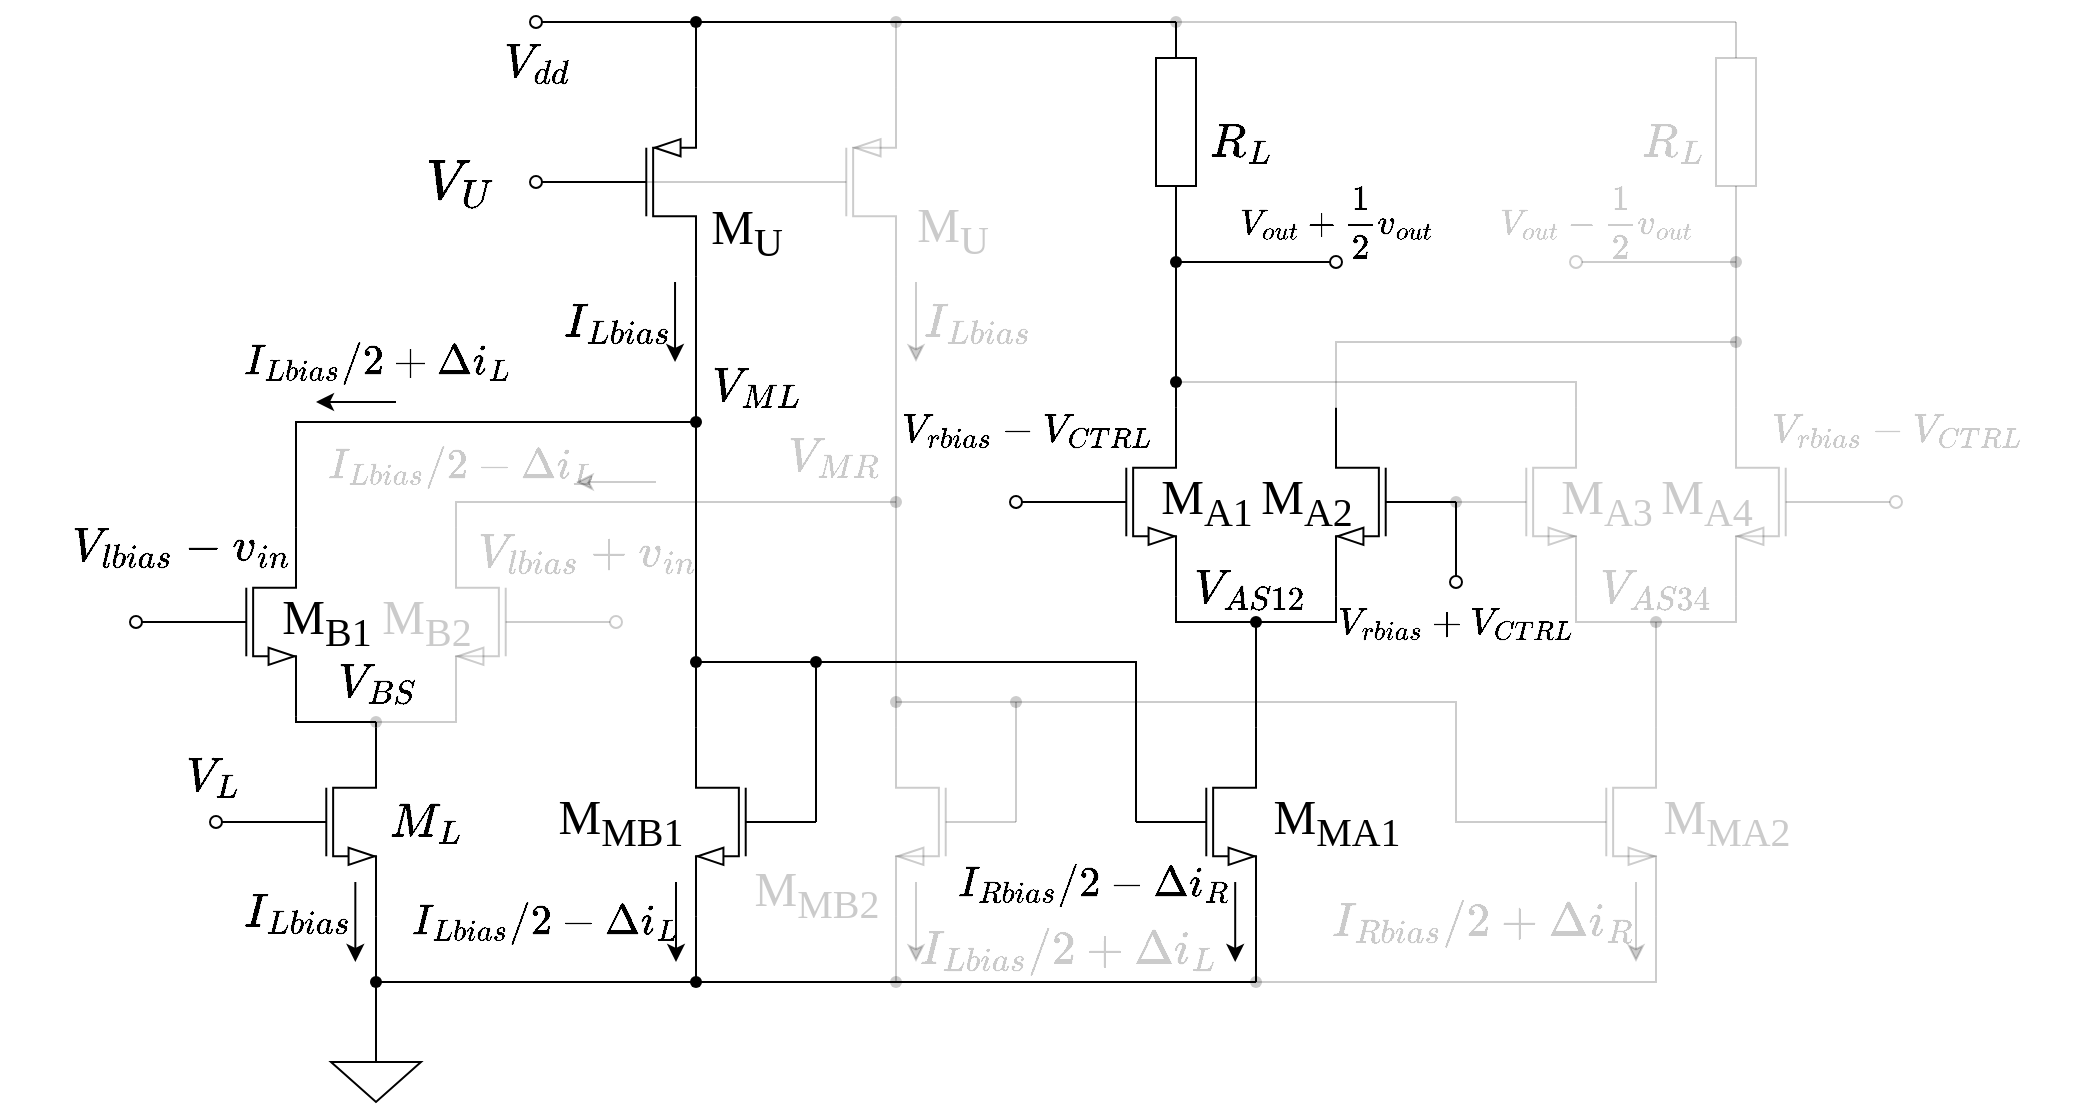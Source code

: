 <mxfile version="20.7.4" type="device"><diagram name="ページ1" id="mVm98HoABzWzxBuXfpn-"><mxGraphModel dx="1863" dy="606" grid="1" gridSize="10" guides="1" tooltips="1" connect="1" arrows="1" fold="1" page="1" pageScale="1" pageWidth="827" pageHeight="1169" math="1" shadow="0"><root><mxCell id="0"/><mxCell id="1" parent="0"/><mxCell id="CXuXiEM2NnwDOHn-P2QW-173" value="&lt;font style=&quot;font-size: 20px;&quot;&gt;`V_{BS}`&lt;/font&gt;" style="text;html=1;align=center;verticalAlign=middle;resizable=0;points=[];autosize=1;strokeColor=none;fillColor=none;fontSize=11;fontFamily=Helvetica;fontColor=default;" parent="1" vertex="1"><mxGeometry x="110" y="470" width="100" height="40" as="geometry"/></mxCell><mxCell id="CXuXiEM2NnwDOHn-P2QW-12" style="edgeStyle=orthogonalEdgeStyle;shape=connector;rounded=0;orthogonalLoop=1;jettySize=auto;html=1;exitX=1;exitY=1;exitDx=0;exitDy=0;exitPerimeter=0;entryX=0.5;entryY=0.357;entryDx=0;entryDy=0;entryPerimeter=0;labelBackgroundColor=default;strokeColor=default;fontFamily=Helvetica;fontSize=11;fontColor=default;endArrow=none;endFill=0;" parent="1" source="CXuXiEM2NnwDOHn-P2QW-2" target="CXuXiEM2NnwDOHn-P2QW-7" edge="1"><mxGeometry relative="1" as="geometry"><Array as="points"><mxPoint x="120" y="510"/></Array></mxGeometry></mxCell><mxCell id="CXuXiEM2NnwDOHn-P2QW-36" style="edgeStyle=orthogonalEdgeStyle;shape=connector;rounded=0;orthogonalLoop=1;jettySize=auto;html=1;exitX=1;exitY=0;exitDx=0;exitDy=0;exitPerimeter=0;entryX=0.367;entryY=0.483;entryDx=0;entryDy=0;entryPerimeter=0;labelBackgroundColor=default;strokeColor=default;fontFamily=Helvetica;fontSize=11;fontColor=default;endArrow=none;endFill=0;" parent="1" source="CXuXiEM2NnwDOHn-P2QW-2" target="CXuXiEM2NnwDOHn-P2QW-30" edge="1"><mxGeometry relative="1" as="geometry"><Array as="points"><mxPoint x="120" y="360"/></Array></mxGeometry></mxCell><mxCell id="CXuXiEM2NnwDOHn-P2QW-96" style="edgeStyle=orthogonalEdgeStyle;shape=connector;rounded=0;orthogonalLoop=1;jettySize=auto;html=1;exitX=0;exitY=0.5;exitDx=0;exitDy=0;exitPerimeter=0;entryX=1;entryY=0.5;entryDx=0;entryDy=0;labelBackgroundColor=default;strokeColor=default;fontFamily=Helvetica;fontSize=11;fontColor=default;endArrow=none;endFill=0;" parent="1" source="CXuXiEM2NnwDOHn-P2QW-2" target="CXuXiEM2NnwDOHn-P2QW-95" edge="1"><mxGeometry relative="1" as="geometry"/></mxCell><mxCell id="CXuXiEM2NnwDOHn-P2QW-2" value="" style="verticalLabelPosition=bottom;shadow=0;dashed=0;align=center;html=1;verticalAlign=top;shape=mxgraph.electrical.transistors.nmos;pointerEvents=1;" parent="1" vertex="1"><mxGeometry x="60" y="410" width="60" height="100" as="geometry"/></mxCell><mxCell id="CXuXiEM2NnwDOHn-P2QW-67" style="edgeStyle=orthogonalEdgeStyle;shape=connector;rounded=0;orthogonalLoop=1;jettySize=auto;html=1;exitX=0;exitY=0.5;exitDx=0;exitDy=0;exitPerimeter=0;labelBackgroundColor=default;strokeColor=default;fontFamily=Helvetica;fontSize=11;fontColor=default;endArrow=none;endFill=0;" parent="1" source="CXuXiEM2NnwDOHn-P2QW-3" target="CXuXiEM2NnwDOHn-P2QW-65" edge="1"><mxGeometry relative="1" as="geometry"/></mxCell><mxCell id="CXuXiEM2NnwDOHn-P2QW-3" value="" style="pointerEvents=1;verticalLabelPosition=bottom;shadow=0;dashed=0;align=center;html=1;verticalAlign=top;shape=mxgraph.electrical.resistors.resistor_1;direction=south;" parent="1" vertex="1"><mxGeometry x="550" y="160" width="20" height="100" as="geometry"/></mxCell><mxCell id="CXuXiEM2NnwDOHn-P2QW-10" style="edgeStyle=orthogonalEdgeStyle;shape=connector;rounded=0;orthogonalLoop=1;jettySize=auto;html=1;exitX=1;exitY=1;exitDx=0;exitDy=0;exitPerimeter=0;entryX=0.617;entryY=0.583;entryDx=0;entryDy=0;entryPerimeter=0;labelBackgroundColor=default;strokeColor=default;fontFamily=Helvetica;fontSize=11;fontColor=default;endArrow=none;endFill=0;opacity=20;" parent="1" source="CXuXiEM2NnwDOHn-P2QW-4" target="CXuXiEM2NnwDOHn-P2QW-7" edge="1"><mxGeometry relative="1" as="geometry"><Array as="points"><mxPoint x="200" y="510"/></Array></mxGeometry></mxCell><mxCell id="CXuXiEM2NnwDOHn-P2QW-35" style="edgeStyle=orthogonalEdgeStyle;shape=connector;rounded=0;orthogonalLoop=1;jettySize=auto;html=1;exitX=1;exitY=0;exitDx=0;exitDy=0;exitPerimeter=0;labelBackgroundColor=default;strokeColor=default;fontFamily=Helvetica;fontSize=11;fontColor=default;endArrow=none;endFill=0;opacity=20;" parent="1" source="CXuXiEM2NnwDOHn-P2QW-4" target="CXuXiEM2NnwDOHn-P2QW-29" edge="1"><mxGeometry relative="1" as="geometry"><Array as="points"><mxPoint x="200" y="400"/></Array></mxGeometry></mxCell><mxCell id="CXuXiEM2NnwDOHn-P2QW-98" style="edgeStyle=orthogonalEdgeStyle;shape=connector;rounded=0;orthogonalLoop=1;jettySize=auto;html=1;exitX=0;exitY=0.5;exitDx=0;exitDy=0;exitPerimeter=0;entryX=0;entryY=0.5;entryDx=0;entryDy=0;labelBackgroundColor=default;strokeColor=default;fontFamily=Helvetica;fontSize=11;fontColor=default;endArrow=none;endFill=0;opacity=20;" parent="1" source="CXuXiEM2NnwDOHn-P2QW-4" target="CXuXiEM2NnwDOHn-P2QW-97" edge="1"><mxGeometry relative="1" as="geometry"/></mxCell><mxCell id="CXuXiEM2NnwDOHn-P2QW-4" value="" style="verticalLabelPosition=bottom;shadow=0;dashed=0;align=center;html=1;verticalAlign=top;shape=mxgraph.electrical.transistors.nmos;pointerEvents=1;flipH=1;opacity=20;" parent="1" vertex="1"><mxGeometry x="200" y="410" width="60" height="100" as="geometry"/></mxCell><mxCell id="CXuXiEM2NnwDOHn-P2QW-9" style="edgeStyle=orthogonalEdgeStyle;shape=connector;rounded=0;orthogonalLoop=1;jettySize=auto;html=1;exitX=1;exitY=0;exitDx=0;exitDy=0;exitPerimeter=0;labelBackgroundColor=default;strokeColor=default;fontFamily=Helvetica;fontSize=11;fontColor=default;endArrow=none;endFill=0;" parent="1" source="CXuXiEM2NnwDOHn-P2QW-5" target="CXuXiEM2NnwDOHn-P2QW-7" edge="1"><mxGeometry relative="1" as="geometry"/></mxCell><mxCell id="CXuXiEM2NnwDOHn-P2QW-93" style="edgeStyle=orthogonalEdgeStyle;shape=connector;rounded=0;orthogonalLoop=1;jettySize=auto;html=1;exitX=1;exitY=1;exitDx=0;exitDy=0;exitPerimeter=0;entryX=0.517;entryY=0.398;entryDx=0;entryDy=0;entryPerimeter=0;labelBackgroundColor=default;strokeColor=default;fontFamily=Helvetica;fontSize=11;fontColor=default;endArrow=none;endFill=0;" parent="1" source="CXuXiEM2NnwDOHn-P2QW-5" target="CXuXiEM2NnwDOHn-P2QW-81" edge="1"><mxGeometry relative="1" as="geometry"/></mxCell><mxCell id="CXuXiEM2NnwDOHn-P2QW-100" style="edgeStyle=orthogonalEdgeStyle;shape=connector;rounded=0;orthogonalLoop=1;jettySize=auto;html=1;exitX=0;exitY=0.5;exitDx=0;exitDy=0;exitPerimeter=0;entryX=1;entryY=0.5;entryDx=0;entryDy=0;labelBackgroundColor=default;strokeColor=default;fontFamily=Helvetica;fontSize=11;fontColor=default;endArrow=none;endFill=0;" parent="1" source="CXuXiEM2NnwDOHn-P2QW-5" target="CXuXiEM2NnwDOHn-P2QW-99" edge="1"><mxGeometry relative="1" as="geometry"/></mxCell><mxCell id="CXuXiEM2NnwDOHn-P2QW-5" value="" style="verticalLabelPosition=bottom;shadow=0;dashed=0;align=center;html=1;verticalAlign=top;shape=mxgraph.electrical.transistors.nmos;pointerEvents=1;" parent="1" vertex="1"><mxGeometry x="100" y="510" width="60" height="100" as="geometry"/></mxCell><mxCell id="CXuXiEM2NnwDOHn-P2QW-7" value="" style="shape=waypoint;sketch=0;fillStyle=solid;size=6;pointerEvents=1;points=[];fillColor=none;resizable=0;rotatable=0;perimeter=centerPerimeter;snapToPoint=1;fontFamily=Helvetica;fontSize=11;fontColor=default;opacity=20;" parent="1" vertex="1"><mxGeometry x="150" y="500" width="20" height="20" as="geometry"/></mxCell><mxCell id="CXuXiEM2NnwDOHn-P2QW-25" style="edgeStyle=orthogonalEdgeStyle;shape=connector;rounded=0;orthogonalLoop=1;jettySize=auto;html=1;exitX=1;exitY=0;exitDx=0;exitDy=0;exitPerimeter=0;entryX=0.572;entryY=0.633;entryDx=0;entryDy=0;entryPerimeter=0;labelBackgroundColor=default;strokeColor=default;fontFamily=Helvetica;fontSize=11;fontColor=default;endArrow=none;endFill=0;" parent="1" source="CXuXiEM2NnwDOHn-P2QW-13" target="CXuXiEM2NnwDOHn-P2QW-22" edge="1"><mxGeometry relative="1" as="geometry"/></mxCell><mxCell id="CXuXiEM2NnwDOHn-P2QW-48" style="edgeStyle=orthogonalEdgeStyle;shape=connector;rounded=0;orthogonalLoop=1;jettySize=auto;html=1;exitX=0;exitY=0.5;exitDx=0;exitDy=0;exitPerimeter=0;entryX=0.517;entryY=0.638;entryDx=0;entryDy=0;entryPerimeter=0;labelBackgroundColor=default;strokeColor=default;fontFamily=Helvetica;fontSize=11;fontColor=default;endArrow=none;endFill=0;" parent="1" source="CXuXiEM2NnwDOHn-P2QW-13" target="CXuXiEM2NnwDOHn-P2QW-47" edge="1"><mxGeometry relative="1" as="geometry"><Array as="points"><mxPoint x="380" y="530"/><mxPoint x="380" y="530"/></Array></mxGeometry></mxCell><mxCell id="CXuXiEM2NnwDOHn-P2QW-91" style="edgeStyle=orthogonalEdgeStyle;shape=connector;rounded=0;orthogonalLoop=1;jettySize=auto;html=1;exitX=1;exitY=1;exitDx=0;exitDy=0;exitPerimeter=0;labelBackgroundColor=default;strokeColor=default;fontFamily=Helvetica;fontSize=11;fontColor=default;endArrow=none;endFill=0;" parent="1" source="CXuXiEM2NnwDOHn-P2QW-13" target="CXuXiEM2NnwDOHn-P2QW-82" edge="1"><mxGeometry relative="1" as="geometry"/></mxCell><mxCell id="CXuXiEM2NnwDOHn-P2QW-13" value="" style="verticalLabelPosition=bottom;shadow=0;dashed=0;align=center;html=1;verticalAlign=top;shape=mxgraph.electrical.transistors.nmos;pointerEvents=1;flipH=1;" parent="1" vertex="1"><mxGeometry x="320" y="510" width="60" height="100" as="geometry"/></mxCell><mxCell id="CXuXiEM2NnwDOHn-P2QW-28" style="edgeStyle=orthogonalEdgeStyle;shape=connector;rounded=0;orthogonalLoop=1;jettySize=auto;html=1;exitX=1;exitY=0;exitDx=0;exitDy=0;exitPerimeter=0;labelBackgroundColor=default;strokeColor=default;fontFamily=Helvetica;fontSize=11;fontColor=default;endArrow=none;endFill=0;textOpacity=20;opacity=20;" parent="1" source="CXuXiEM2NnwDOHn-P2QW-14" target="CXuXiEM2NnwDOHn-P2QW-23" edge="1"><mxGeometry relative="1" as="geometry"/></mxCell><mxCell id="CXuXiEM2NnwDOHn-P2QW-89" style="edgeStyle=orthogonalEdgeStyle;shape=connector;rounded=0;orthogonalLoop=1;jettySize=auto;html=1;exitX=1;exitY=1;exitDx=0;exitDy=0;exitPerimeter=0;entryX=0.471;entryY=0.352;entryDx=0;entryDy=0;entryPerimeter=0;labelBackgroundColor=default;strokeColor=default;fontFamily=Helvetica;fontSize=11;fontColor=default;endArrow=none;endFill=0;textOpacity=20;opacity=20;" parent="1" source="CXuXiEM2NnwDOHn-P2QW-14" target="CXuXiEM2NnwDOHn-P2QW-83" edge="1"><mxGeometry relative="1" as="geometry"/></mxCell><mxCell id="CXuXiEM2NnwDOHn-P2QW-115" style="edgeStyle=orthogonalEdgeStyle;shape=connector;rounded=0;orthogonalLoop=1;jettySize=auto;html=1;exitX=0;exitY=0.5;exitDx=0;exitDy=0;exitPerimeter=0;entryX=0.59;entryY=0.98;entryDx=0;entryDy=0;entryPerimeter=0;labelBackgroundColor=default;strokeColor=default;fontFamily=Helvetica;fontSize=11;fontColor=default;endArrow=none;endFill=0;textOpacity=20;opacity=20;" parent="1" source="CXuXiEM2NnwDOHn-P2QW-14" target="CXuXiEM2NnwDOHn-P2QW-114" edge="1"><mxGeometry relative="1" as="geometry"><Array as="points"><mxPoint x="480" y="530"/><mxPoint x="480" y="530"/></Array></mxGeometry></mxCell><mxCell id="CXuXiEM2NnwDOHn-P2QW-14" value="" style="verticalLabelPosition=bottom;shadow=0;dashed=0;align=center;html=1;verticalAlign=top;shape=mxgraph.electrical.transistors.nmos;pointerEvents=1;flipH=1;textOpacity=20;opacity=20;" parent="1" vertex="1"><mxGeometry x="420" y="510" width="60" height="100" as="geometry"/></mxCell><mxCell id="CXuXiEM2NnwDOHn-P2QW-19" value="" style="group" parent="1" vertex="1" connectable="0"><mxGeometry x="240" y="150" width="280" height="20" as="geometry"/></mxCell><mxCell id="CXuXiEM2NnwDOHn-P2QW-17" value="" style="shape=waypoint;sketch=0;fillStyle=solid;size=6;pointerEvents=1;points=[];fillColor=none;resizable=0;rotatable=0;perimeter=centerPerimeter;snapToPoint=1;fontFamily=Helvetica;fontSize=11;fontColor=default;" parent="CXuXiEM2NnwDOHn-P2QW-19" vertex="1"><mxGeometry x="70" width="20" height="20" as="geometry"/></mxCell><mxCell id="CXuXiEM2NnwDOHn-P2QW-18" value="" style="shape=waypoint;sketch=0;fillStyle=solid;size=6;pointerEvents=1;points=[];fillColor=none;resizable=0;rotatable=0;perimeter=centerPerimeter;snapToPoint=1;fontFamily=Helvetica;fontSize=11;fontColor=default;opacity=20;textOpacity=20;" parent="CXuXiEM2NnwDOHn-P2QW-19" vertex="1"><mxGeometry x="170" width="20" height="20" as="geometry"/></mxCell><mxCell id="CXuXiEM2NnwDOHn-P2QW-171" value="" style="verticalLabelPosition=bottom;shadow=0;dashed=0;align=center;html=1;verticalAlign=top;strokeWidth=1;shape=ellipse;perimeter=ellipsePerimeter;fontFamily=Helvetica;fontSize=11;fontColor=default;aspect=fixed;" parent="CXuXiEM2NnwDOHn-P2QW-19" vertex="1"><mxGeometry x="-3" y="7" width="6" height="6" as="geometry"/></mxCell><mxCell id="CXuXiEM2NnwDOHn-P2QW-49" style="edgeStyle=orthogonalEdgeStyle;shape=connector;rounded=0;orthogonalLoop=1;jettySize=auto;html=1;entryX=0.345;entryY=0.501;entryDx=0;entryDy=0;entryPerimeter=0;labelBackgroundColor=default;strokeColor=default;fontFamily=Helvetica;fontSize=11;fontColor=default;endArrow=none;endFill=0;" parent="1" source="CXuXiEM2NnwDOHn-P2QW-22" target="CXuXiEM2NnwDOHn-P2QW-47" edge="1"><mxGeometry relative="1" as="geometry"/></mxCell><mxCell id="CXuXiEM2NnwDOHn-P2QW-22" value="" style="shape=waypoint;sketch=0;fillStyle=solid;size=6;pointerEvents=1;points=[];fillColor=none;resizable=0;rotatable=0;perimeter=centerPerimeter;snapToPoint=1;fontFamily=Helvetica;fontSize=11;fontColor=default;" parent="1" vertex="1"><mxGeometry x="310" y="470" width="20" height="20" as="geometry"/></mxCell><mxCell id="CXuXiEM2NnwDOHn-P2QW-116" style="edgeStyle=orthogonalEdgeStyle;shape=connector;rounded=0;orthogonalLoop=1;jettySize=auto;html=1;labelBackgroundColor=default;strokeColor=default;fontFamily=Helvetica;fontSize=11;fontColor=default;endArrow=none;endFill=0;textOpacity=20;opacity=20;" parent="1" source="CXuXiEM2NnwDOHn-P2QW-23" target="CXuXiEM2NnwDOHn-P2QW-114" edge="1"><mxGeometry relative="1" as="geometry"/></mxCell><mxCell id="CXuXiEM2NnwDOHn-P2QW-23" value="" style="shape=waypoint;sketch=0;fillStyle=solid;size=6;pointerEvents=1;points=[];fillColor=none;resizable=0;rotatable=0;perimeter=centerPerimeter;snapToPoint=1;fontFamily=Helvetica;fontSize=11;fontColor=default;textOpacity=20;opacity=20;" parent="1" vertex="1"><mxGeometry x="410" y="490" width="20" height="20" as="geometry"/></mxCell><mxCell id="CXuXiEM2NnwDOHn-P2QW-110" style="edgeStyle=orthogonalEdgeStyle;shape=connector;rounded=0;orthogonalLoop=1;jettySize=auto;html=1;entryX=0.5;entryY=0.5;entryDx=0;entryDy=0;entryPerimeter=0;labelBackgroundColor=default;strokeColor=default;fontFamily=Helvetica;fontSize=11;fontColor=default;endArrow=none;endFill=0;textOpacity=20;opacity=20;" parent="1" source="CXuXiEM2NnwDOHn-P2QW-29" target="CXuXiEM2NnwDOHn-P2QW-23" edge="1"><mxGeometry relative="1" as="geometry"/></mxCell><mxCell id="CXuXiEM2NnwDOHn-P2QW-29" value="" style="shape=waypoint;sketch=0;fillStyle=solid;size=6;pointerEvents=1;points=[];fillColor=none;resizable=0;rotatable=0;perimeter=centerPerimeter;snapToPoint=1;fontFamily=Helvetica;fontSize=11;fontColor=default;textOpacity=20;opacity=20;" parent="1" vertex="1"><mxGeometry x="410" y="390" width="20" height="20" as="geometry"/></mxCell><mxCell id="CXuXiEM2NnwDOHn-P2QW-109" style="edgeStyle=orthogonalEdgeStyle;shape=connector;rounded=0;orthogonalLoop=1;jettySize=auto;html=1;entryX=0.65;entryY=0.52;entryDx=0;entryDy=0;entryPerimeter=0;labelBackgroundColor=default;strokeColor=default;fontFamily=Helvetica;fontSize=11;fontColor=default;endArrow=none;endFill=0;" parent="1" source="CXuXiEM2NnwDOHn-P2QW-30" target="CXuXiEM2NnwDOHn-P2QW-22" edge="1"><mxGeometry relative="1" as="geometry"/></mxCell><mxCell id="CXuXiEM2NnwDOHn-P2QW-30" value="" style="shape=waypoint;sketch=0;fillStyle=solid;size=6;pointerEvents=1;points=[];fillColor=none;resizable=0;rotatable=0;perimeter=centerPerimeter;snapToPoint=1;fontFamily=Helvetica;fontSize=11;fontColor=default;" parent="1" vertex="1"><mxGeometry x="310" y="350" width="20" height="20" as="geometry"/></mxCell><mxCell id="CXuXiEM2NnwDOHn-P2QW-61" style="edgeStyle=orthogonalEdgeStyle;shape=connector;rounded=0;orthogonalLoop=1;jettySize=auto;html=1;exitX=1;exitY=0;exitDx=0;exitDy=0;exitPerimeter=0;labelBackgroundColor=default;strokeColor=default;fontFamily=Helvetica;fontSize=11;fontColor=default;endArrow=none;endFill=0;" parent="1" source="CXuXiEM2NnwDOHn-P2QW-38" target="CXuXiEM2NnwDOHn-P2QW-58" edge="1"><mxGeometry relative="1" as="geometry"/></mxCell><mxCell id="CXuXiEM2NnwDOHn-P2QW-87" style="edgeStyle=orthogonalEdgeStyle;shape=connector;rounded=0;orthogonalLoop=1;jettySize=auto;html=1;exitX=1;exitY=1;exitDx=0;exitDy=0;exitPerimeter=0;entryX=0.425;entryY=0.398;entryDx=0;entryDy=0;entryPerimeter=0;labelBackgroundColor=default;strokeColor=default;fontFamily=Helvetica;fontSize=11;fontColor=default;endArrow=none;endFill=0;" parent="1" source="CXuXiEM2NnwDOHn-P2QW-38" target="CXuXiEM2NnwDOHn-P2QW-84" edge="1"><mxGeometry relative="1" as="geometry"/></mxCell><mxCell id="CXuXiEM2NnwDOHn-P2QW-113" style="edgeStyle=orthogonalEdgeStyle;shape=connector;rounded=0;orthogonalLoop=1;jettySize=auto;html=1;exitX=0;exitY=0.5;exitDx=0;exitDy=0;exitPerimeter=0;entryX=1.01;entryY=0.42;entryDx=0;entryDy=0;entryPerimeter=0;labelBackgroundColor=default;strokeColor=default;fontFamily=Helvetica;fontSize=11;fontColor=default;endArrow=none;endFill=0;" parent="1" source="CXuXiEM2NnwDOHn-P2QW-38" target="CXuXiEM2NnwDOHn-P2QW-47" edge="1"><mxGeometry relative="1" as="geometry"><Array as="points"><mxPoint x="540" y="480"/></Array></mxGeometry></mxCell><mxCell id="CXuXiEM2NnwDOHn-P2QW-38" value="" style="verticalLabelPosition=bottom;shadow=0;dashed=0;align=center;html=1;verticalAlign=top;shape=mxgraph.electrical.transistors.nmos;pointerEvents=1;" parent="1" vertex="1"><mxGeometry x="540" y="510" width="60" height="100" as="geometry"/></mxCell><mxCell id="CXuXiEM2NnwDOHn-P2QW-62" style="edgeStyle=orthogonalEdgeStyle;shape=connector;rounded=0;orthogonalLoop=1;jettySize=auto;html=1;exitX=1;exitY=0;exitDx=0;exitDy=0;exitPerimeter=0;labelBackgroundColor=default;strokeColor=default;fontFamily=Helvetica;fontSize=11;fontColor=default;endArrow=none;endFill=0;opacity=20;textOpacity=20;" parent="1" source="CXuXiEM2NnwDOHn-P2QW-39" target="CXuXiEM2NnwDOHn-P2QW-57" edge="1"><mxGeometry relative="1" as="geometry"/></mxCell><mxCell id="CXuXiEM2NnwDOHn-P2QW-85" style="edgeStyle=orthogonalEdgeStyle;shape=connector;rounded=0;orthogonalLoop=1;jettySize=auto;html=1;exitX=1;exitY=1;exitDx=0;exitDy=0;exitPerimeter=0;entryX=0.66;entryY=0.59;entryDx=0;entryDy=0;entryPerimeter=0;labelBackgroundColor=default;strokeColor=default;fontFamily=Helvetica;fontSize=11;fontColor=default;endArrow=none;endFill=0;opacity=20;textOpacity=20;" parent="1" source="CXuXiEM2NnwDOHn-P2QW-39" target="CXuXiEM2NnwDOHn-P2QW-84" edge="1"><mxGeometry relative="1" as="geometry"><Array as="points"><mxPoint x="800" y="640"/></Array></mxGeometry></mxCell><mxCell id="CXuXiEM2NnwDOHn-P2QW-117" style="edgeStyle=orthogonalEdgeStyle;shape=connector;rounded=0;orthogonalLoop=1;jettySize=auto;html=1;exitX=0;exitY=0.5;exitDx=0;exitDy=0;exitPerimeter=0;labelBackgroundColor=default;strokeColor=default;fontFamily=Helvetica;fontSize=11;fontColor=default;endArrow=none;endFill=0;opacity=20;textOpacity=20;" parent="1" source="CXuXiEM2NnwDOHn-P2QW-39" target="CXuXiEM2NnwDOHn-P2QW-114" edge="1"><mxGeometry relative="1" as="geometry"><Array as="points"><mxPoint x="700" y="560"/><mxPoint x="700" y="500"/></Array></mxGeometry></mxCell><mxCell id="CXuXiEM2NnwDOHn-P2QW-39" value="" style="verticalLabelPosition=bottom;shadow=0;dashed=0;align=center;html=1;verticalAlign=top;shape=mxgraph.electrical.transistors.nmos;pointerEvents=1;opacity=20;textOpacity=20;" parent="1" vertex="1"><mxGeometry x="740" y="510" width="60" height="100" as="geometry"/></mxCell><mxCell id="CXuXiEM2NnwDOHn-P2QW-59" style="edgeStyle=orthogonalEdgeStyle;shape=connector;rounded=0;orthogonalLoop=1;jettySize=auto;html=1;exitX=1;exitY=1;exitDx=0;exitDy=0;exitPerimeter=0;labelBackgroundColor=default;strokeColor=default;fontFamily=Helvetica;fontSize=11;fontColor=default;endArrow=none;endFill=0;" parent="1" source="CXuXiEM2NnwDOHn-P2QW-40" target="CXuXiEM2NnwDOHn-P2QW-58" edge="1"><mxGeometry relative="1" as="geometry"><Array as="points"><mxPoint x="560" y="460"/></Array></mxGeometry></mxCell><mxCell id="CXuXiEM2NnwDOHn-P2QW-71" style="edgeStyle=orthogonalEdgeStyle;shape=connector;rounded=0;orthogonalLoop=1;jettySize=auto;html=1;exitX=1;exitY=0;exitDx=0;exitDy=0;exitPerimeter=0;entryX=0.575;entryY=0.616;entryDx=0;entryDy=0;entryPerimeter=0;labelBackgroundColor=default;strokeColor=default;fontFamily=Helvetica;fontSize=11;fontColor=default;endArrow=none;endFill=0;" parent="1" source="CXuXiEM2NnwDOHn-P2QW-40" target="CXuXiEM2NnwDOHn-P2QW-70" edge="1"><mxGeometry relative="1" as="geometry"/></mxCell><mxCell id="CXuXiEM2NnwDOHn-P2QW-107" style="edgeStyle=orthogonalEdgeStyle;shape=connector;rounded=0;orthogonalLoop=1;jettySize=auto;html=1;exitX=0;exitY=0.5;exitDx=0;exitDy=0;exitPerimeter=0;entryX=1;entryY=0.5;entryDx=0;entryDy=0;labelBackgroundColor=default;strokeColor=default;fontFamily=Helvetica;fontSize=11;fontColor=default;endArrow=none;endFill=0;" parent="1" source="CXuXiEM2NnwDOHn-P2QW-40" target="CXuXiEM2NnwDOHn-P2QW-101" edge="1"><mxGeometry relative="1" as="geometry"/></mxCell><mxCell id="CXuXiEM2NnwDOHn-P2QW-40" value="" style="verticalLabelPosition=bottom;shadow=0;dashed=0;align=center;html=1;verticalAlign=top;shape=mxgraph.electrical.transistors.nmos;pointerEvents=1;" parent="1" vertex="1"><mxGeometry x="500" y="350" width="60" height="100" as="geometry"/></mxCell><mxCell id="CXuXiEM2NnwDOHn-P2QW-56" style="edgeStyle=orthogonalEdgeStyle;shape=connector;rounded=0;orthogonalLoop=1;jettySize=auto;html=1;exitX=0;exitY=0.5;exitDx=0;exitDy=0;exitPerimeter=0;entryX=0.394;entryY=0.486;entryDx=0;entryDy=0;entryPerimeter=0;labelBackgroundColor=default;strokeColor=default;fontFamily=Helvetica;fontSize=11;fontColor=default;endArrow=none;endFill=0;" parent="1" source="CXuXiEM2NnwDOHn-P2QW-41" target="CXuXiEM2NnwDOHn-P2QW-54" edge="1"><mxGeometry relative="1" as="geometry"/></mxCell><mxCell id="CXuXiEM2NnwDOHn-P2QW-60" style="edgeStyle=orthogonalEdgeStyle;shape=connector;rounded=0;orthogonalLoop=1;jettySize=auto;html=1;exitX=1;exitY=1;exitDx=0;exitDy=0;exitPerimeter=0;entryX=0.632;entryY=0.501;entryDx=0;entryDy=0;entryPerimeter=0;labelBackgroundColor=default;strokeColor=default;fontFamily=Helvetica;fontSize=11;fontColor=default;endArrow=none;endFill=0;" parent="1" source="CXuXiEM2NnwDOHn-P2QW-41" target="CXuXiEM2NnwDOHn-P2QW-58" edge="1"><mxGeometry relative="1" as="geometry"><Array as="points"><mxPoint x="640" y="460"/></Array></mxGeometry></mxCell><mxCell id="CXuXiEM2NnwDOHn-P2QW-77" style="edgeStyle=orthogonalEdgeStyle;shape=connector;rounded=0;orthogonalLoop=1;jettySize=auto;html=1;exitX=1;exitY=0;exitDx=0;exitDy=0;exitPerimeter=0;entryX=0.011;entryY=0.363;entryDx=0;entryDy=0;entryPerimeter=0;labelBackgroundColor=default;strokeColor=default;fontFamily=Helvetica;fontSize=11;fontColor=default;endArrow=none;endFill=0;opacity=20;" parent="1" source="CXuXiEM2NnwDOHn-P2QW-41" target="CXuXiEM2NnwDOHn-P2QW-69" edge="1"><mxGeometry relative="1" as="geometry"><Array as="points"><mxPoint x="640" y="320"/></Array></mxGeometry></mxCell><mxCell id="CXuXiEM2NnwDOHn-P2QW-41" value="" style="verticalLabelPosition=bottom;shadow=0;dashed=0;align=center;html=1;verticalAlign=top;shape=mxgraph.electrical.transistors.nmos;pointerEvents=1;flipH=1;" parent="1" vertex="1"><mxGeometry x="640" y="350" width="60" height="100" as="geometry"/></mxCell><mxCell id="CXuXiEM2NnwDOHn-P2QW-47" value="" style="shape=waypoint;sketch=0;fillStyle=solid;size=6;pointerEvents=1;points=[];fillColor=none;resizable=0;rotatable=0;perimeter=centerPerimeter;snapToPoint=1;fontFamily=Helvetica;fontSize=11;fontColor=default;" parent="1" vertex="1"><mxGeometry x="370" y="470" width="20" height="20" as="geometry"/></mxCell><mxCell id="CXuXiEM2NnwDOHn-P2QW-55" style="edgeStyle=orthogonalEdgeStyle;shape=connector;rounded=0;orthogonalLoop=1;jettySize=auto;html=1;exitX=0;exitY=0.5;exitDx=0;exitDy=0;exitPerimeter=0;labelBackgroundColor=default;strokeColor=default;fontFamily=Helvetica;fontSize=11;fontColor=default;endArrow=none;endFill=0;" parent="1" source="CXuXiEM2NnwDOHn-P2QW-52" target="CXuXiEM2NnwDOHn-P2QW-54" edge="1"><mxGeometry relative="1" as="geometry"/></mxCell><mxCell id="CXuXiEM2NnwDOHn-P2QW-64" style="edgeStyle=orthogonalEdgeStyle;shape=connector;rounded=0;orthogonalLoop=1;jettySize=auto;html=1;exitX=1;exitY=1;exitDx=0;exitDy=0;exitPerimeter=0;entryX=0.475;entryY=0.05;entryDx=0;entryDy=0;entryPerimeter=0;labelBackgroundColor=default;strokeColor=default;fontFamily=Helvetica;fontSize=11;fontColor=default;endArrow=none;endFill=0;opacity=20;textOpacity=20;" parent="1" source="CXuXiEM2NnwDOHn-P2QW-52" target="CXuXiEM2NnwDOHn-P2QW-57" edge="1"><mxGeometry relative="1" as="geometry"><Array as="points"><mxPoint x="760" y="460"/></Array></mxGeometry></mxCell><mxCell id="CXuXiEM2NnwDOHn-P2QW-74" style="edgeStyle=orthogonalEdgeStyle;shape=connector;rounded=0;orthogonalLoop=1;jettySize=auto;html=1;exitX=1;exitY=0;exitDx=0;exitDy=0;exitPerimeter=0;entryX=0.977;entryY=0.639;entryDx=0;entryDy=0;entryPerimeter=0;labelBackgroundColor=default;strokeColor=default;fontFamily=Helvetica;fontSize=11;fontColor=default;endArrow=none;endFill=0;opacity=20;textOpacity=20;" parent="1" source="CXuXiEM2NnwDOHn-P2QW-52" target="CXuXiEM2NnwDOHn-P2QW-70" edge="1"><mxGeometry relative="1" as="geometry"><Array as="points"><mxPoint x="760" y="340"/></Array></mxGeometry></mxCell><mxCell id="CXuXiEM2NnwDOHn-P2QW-52" value="" style="verticalLabelPosition=bottom;shadow=0;dashed=0;align=center;html=1;verticalAlign=top;shape=mxgraph.electrical.transistors.nmos;pointerEvents=1;opacity=20;textOpacity=20;" parent="1" vertex="1"><mxGeometry x="700" y="350" width="60" height="100" as="geometry"/></mxCell><mxCell id="CXuXiEM2NnwDOHn-P2QW-63" style="edgeStyle=orthogonalEdgeStyle;shape=connector;rounded=0;orthogonalLoop=1;jettySize=auto;html=1;exitX=1;exitY=1;exitDx=0;exitDy=0;exitPerimeter=0;entryX=0.767;entryY=0.078;entryDx=0;entryDy=0;entryPerimeter=0;labelBackgroundColor=default;strokeColor=default;fontFamily=Helvetica;fontSize=11;fontColor=default;endArrow=none;endFill=0;opacity=20;textOpacity=20;" parent="1" source="CXuXiEM2NnwDOHn-P2QW-53" target="CXuXiEM2NnwDOHn-P2QW-57" edge="1"><mxGeometry relative="1" as="geometry"><Array as="points"><mxPoint x="840" y="460"/></Array></mxGeometry></mxCell><mxCell id="CXuXiEM2NnwDOHn-P2QW-75" style="edgeStyle=orthogonalEdgeStyle;shape=connector;rounded=0;orthogonalLoop=1;jettySize=auto;html=1;exitX=1;exitY=0;exitDx=0;exitDy=0;exitPerimeter=0;labelBackgroundColor=default;strokeColor=default;fontFamily=Helvetica;fontSize=11;fontColor=default;endArrow=none;endFill=0;opacity=20;textOpacity=20;" parent="1" source="CXuXiEM2NnwDOHn-P2QW-53" target="CXuXiEM2NnwDOHn-P2QW-69" edge="1"><mxGeometry relative="1" as="geometry"/></mxCell><mxCell id="CXuXiEM2NnwDOHn-P2QW-104" style="edgeStyle=orthogonalEdgeStyle;shape=connector;rounded=0;orthogonalLoop=1;jettySize=auto;html=1;exitX=0;exitY=0.5;exitDx=0;exitDy=0;exitPerimeter=0;entryX=0;entryY=0.5;entryDx=0;entryDy=0;labelBackgroundColor=default;strokeColor=default;fontFamily=Helvetica;fontSize=11;fontColor=default;endArrow=none;endFill=0;opacity=20;textOpacity=20;" parent="1" source="CXuXiEM2NnwDOHn-P2QW-53" target="CXuXiEM2NnwDOHn-P2QW-103" edge="1"><mxGeometry relative="1" as="geometry"/></mxCell><mxCell id="CXuXiEM2NnwDOHn-P2QW-53" value="" style="verticalLabelPosition=bottom;shadow=0;dashed=0;align=center;html=1;verticalAlign=top;shape=mxgraph.electrical.transistors.nmos;pointerEvents=1;flipH=1;opacity=20;textOpacity=20;" parent="1" vertex="1"><mxGeometry x="840" y="350" width="60" height="100" as="geometry"/></mxCell><mxCell id="CXuXiEM2NnwDOHn-P2QW-54" value="" style="shape=waypoint;sketch=0;fillStyle=solid;size=6;pointerEvents=1;points=[];fillColor=none;resizable=0;rotatable=0;perimeter=centerPerimeter;snapToPoint=1;fontFamily=Helvetica;fontSize=11;fontColor=default;opacity=20;" parent="1" vertex="1"><mxGeometry x="690" y="390" width="20" height="20" as="geometry"/></mxCell><mxCell id="CXuXiEM2NnwDOHn-P2QW-57" value="" style="shape=waypoint;sketch=0;fillStyle=solid;size=6;pointerEvents=1;points=[];fillColor=none;resizable=0;rotatable=0;perimeter=centerPerimeter;snapToPoint=1;fontFamily=Helvetica;fontSize=11;fontColor=default;opacity=20;textOpacity=20;" parent="1" vertex="1"><mxGeometry x="790" y="450" width="20" height="20" as="geometry"/></mxCell><mxCell id="CXuXiEM2NnwDOHn-P2QW-58" value="" style="shape=waypoint;sketch=0;fillStyle=solid;size=6;pointerEvents=1;points=[];fillColor=none;resizable=0;rotatable=0;perimeter=centerPerimeter;snapToPoint=1;fontFamily=Helvetica;fontSize=11;fontColor=default;" parent="1" vertex="1"><mxGeometry x="590" y="450" width="20" height="20" as="geometry"/></mxCell><mxCell id="CXuXiEM2NnwDOHn-P2QW-65" value="" style="shape=waypoint;sketch=0;fillStyle=solid;size=6;pointerEvents=1;points=[];fillColor=none;resizable=0;rotatable=0;perimeter=centerPerimeter;snapToPoint=1;fontFamily=Helvetica;fontSize=11;fontColor=default;opacity=20;" parent="1" vertex="1"><mxGeometry x="550" y="150" width="20" height="20" as="geometry"/></mxCell><mxCell id="CXuXiEM2NnwDOHn-P2QW-68" style="edgeStyle=orthogonalEdgeStyle;shape=connector;rounded=0;orthogonalLoop=1;jettySize=auto;html=1;exitX=0;exitY=0.5;exitDx=0;exitDy=0;exitPerimeter=0;labelBackgroundColor=default;strokeColor=default;fontFamily=Helvetica;fontSize=11;fontColor=default;endArrow=none;endFill=0;textOpacity=20;opacity=20;" parent="1" source="CXuXiEM2NnwDOHn-P2QW-66" target="CXuXiEM2NnwDOHn-P2QW-65" edge="1"><mxGeometry relative="1" as="geometry"><Array as="points"><mxPoint x="840" y="160"/></Array></mxGeometry></mxCell><mxCell id="CXuXiEM2NnwDOHn-P2QW-122" style="edgeStyle=orthogonalEdgeStyle;shape=connector;rounded=0;orthogonalLoop=1;jettySize=auto;html=1;exitX=1;exitY=0.5;exitDx=0;exitDy=0;exitPerimeter=0;entryX=0.476;entryY=-0.034;entryDx=0;entryDy=0;entryPerimeter=0;labelBackgroundColor=default;strokeColor=default;fontFamily=Helvetica;fontSize=11;fontColor=default;endArrow=none;endFill=0;opacity=20;" parent="1" source="CXuXiEM2NnwDOHn-P2QW-66" target="CXuXiEM2NnwDOHn-P2QW-119" edge="1"><mxGeometry relative="1" as="geometry"/></mxCell><mxCell id="CXuXiEM2NnwDOHn-P2QW-66" value="" style="pointerEvents=1;verticalLabelPosition=bottom;shadow=0;dashed=0;align=center;html=1;verticalAlign=top;shape=mxgraph.electrical.resistors.resistor_1;direction=south;textOpacity=20;opacity=20;" parent="1" vertex="1"><mxGeometry x="830" y="160" width="20" height="100" as="geometry"/></mxCell><mxCell id="CXuXiEM2NnwDOHn-P2QW-69" value="" style="shape=waypoint;sketch=0;fillStyle=solid;size=6;pointerEvents=1;points=[];fillColor=none;resizable=0;rotatable=0;perimeter=centerPerimeter;snapToPoint=1;fontFamily=Helvetica;fontSize=11;fontColor=default;opacity=20;textOpacity=20;" parent="1" vertex="1"><mxGeometry x="830" y="310" width="20" height="20" as="geometry"/></mxCell><mxCell id="CXuXiEM2NnwDOHn-P2QW-70" value="" style="shape=waypoint;sketch=0;fillStyle=solid;size=6;pointerEvents=1;points=[];fillColor=none;resizable=0;rotatable=0;perimeter=centerPerimeter;snapToPoint=1;fontFamily=Helvetica;fontSize=11;fontColor=default;" parent="1" vertex="1"><mxGeometry x="550" y="330" width="20" height="20" as="geometry"/></mxCell><mxCell id="CXuXiEM2NnwDOHn-P2QW-94" style="edgeStyle=orthogonalEdgeStyle;shape=connector;rounded=0;orthogonalLoop=1;jettySize=auto;html=1;exitX=0.5;exitY=0;exitDx=0;exitDy=0;exitPerimeter=0;labelBackgroundColor=default;strokeColor=default;fontFamily=Helvetica;fontSize=11;fontColor=default;endArrow=none;endFill=0;" parent="1" source="CXuXiEM2NnwDOHn-P2QW-78" target="CXuXiEM2NnwDOHn-P2QW-81" edge="1"><mxGeometry relative="1" as="geometry"/></mxCell><mxCell id="CXuXiEM2NnwDOHn-P2QW-78" value="" style="pointerEvents=1;verticalLabelPosition=bottom;shadow=0;dashed=0;align=center;html=1;verticalAlign=top;shape=mxgraph.electrical.signal_sources.signal_ground;fontFamily=Helvetica;fontSize=11;fontColor=default;" parent="1" vertex="1"><mxGeometry x="137.5" y="670" width="45" height="30" as="geometry"/></mxCell><mxCell id="CXuXiEM2NnwDOHn-P2QW-81" value="" style="shape=waypoint;sketch=0;fillStyle=solid;size=6;pointerEvents=1;points=[];fillColor=none;resizable=0;rotatable=0;perimeter=centerPerimeter;snapToPoint=1;fontFamily=Helvetica;fontSize=11;fontColor=default;" parent="1" vertex="1"><mxGeometry x="150" y="630" width="20" height="20" as="geometry"/></mxCell><mxCell id="CXuXiEM2NnwDOHn-P2QW-92" style="edgeStyle=orthogonalEdgeStyle;shape=connector;rounded=0;orthogonalLoop=1;jettySize=auto;html=1;entryX=0.644;entryY=0.49;entryDx=0;entryDy=0;entryPerimeter=0;labelBackgroundColor=default;strokeColor=default;fontFamily=Helvetica;fontSize=11;fontColor=default;endArrow=none;endFill=0;" parent="1" source="CXuXiEM2NnwDOHn-P2QW-82" target="CXuXiEM2NnwDOHn-P2QW-81" edge="1"><mxGeometry relative="1" as="geometry"/></mxCell><mxCell id="CXuXiEM2NnwDOHn-P2QW-82" value="" style="shape=waypoint;sketch=0;fillStyle=solid;size=6;pointerEvents=1;points=[];fillColor=none;resizable=0;rotatable=0;perimeter=centerPerimeter;snapToPoint=1;fontFamily=Helvetica;fontSize=11;fontColor=default;" parent="1" vertex="1"><mxGeometry x="310" y="630" width="20" height="20" as="geometry"/></mxCell><mxCell id="CXuXiEM2NnwDOHn-P2QW-90" style="edgeStyle=orthogonalEdgeStyle;shape=connector;rounded=0;orthogonalLoop=1;jettySize=auto;html=1;labelBackgroundColor=default;strokeColor=default;fontFamily=Helvetica;fontSize=11;fontColor=default;endArrow=none;endFill=0;" parent="1" source="CXuXiEM2NnwDOHn-P2QW-83" target="CXuXiEM2NnwDOHn-P2QW-82" edge="1"><mxGeometry relative="1" as="geometry"/></mxCell><mxCell id="CXuXiEM2NnwDOHn-P2QW-83" value="" style="shape=waypoint;sketch=0;fillStyle=solid;size=6;pointerEvents=1;points=[];fillColor=none;resizable=0;rotatable=0;perimeter=centerPerimeter;snapToPoint=1;fontFamily=Helvetica;fontSize=11;fontColor=default;textOpacity=20;opacity=20;" parent="1" vertex="1"><mxGeometry x="410" y="630" width="20" height="20" as="geometry"/></mxCell><mxCell id="CXuXiEM2NnwDOHn-P2QW-88" style="edgeStyle=orthogonalEdgeStyle;shape=connector;rounded=0;orthogonalLoop=1;jettySize=auto;html=1;entryX=0.667;entryY=0.501;entryDx=0;entryDy=0;entryPerimeter=0;labelBackgroundColor=default;strokeColor=default;fontFamily=Helvetica;fontSize=11;fontColor=default;endArrow=none;endFill=0;" parent="1" source="CXuXiEM2NnwDOHn-P2QW-84" target="CXuXiEM2NnwDOHn-P2QW-83" edge="1"><mxGeometry relative="1" as="geometry"/></mxCell><mxCell id="CXuXiEM2NnwDOHn-P2QW-84" value="" style="shape=waypoint;sketch=0;fillStyle=solid;size=6;pointerEvents=1;points=[];fillColor=none;resizable=0;rotatable=0;perimeter=centerPerimeter;snapToPoint=1;fontFamily=Helvetica;fontSize=11;fontColor=default;opacity=20;textOpacity=20;" parent="1" vertex="1"><mxGeometry x="590" y="630" width="20" height="20" as="geometry"/></mxCell><mxCell id="CXuXiEM2NnwDOHn-P2QW-95" value="" style="verticalLabelPosition=bottom;shadow=0;dashed=0;align=center;html=1;verticalAlign=top;strokeWidth=1;shape=ellipse;perimeter=ellipsePerimeter;fontFamily=Helvetica;fontSize=11;fontColor=default;aspect=fixed;" parent="1" vertex="1"><mxGeometry x="37" y="457" width="6" height="6" as="geometry"/></mxCell><mxCell id="CXuXiEM2NnwDOHn-P2QW-97" value="" style="verticalLabelPosition=bottom;shadow=0;dashed=0;align=center;html=1;verticalAlign=top;strokeWidth=1;shape=ellipse;perimeter=ellipsePerimeter;fontFamily=Helvetica;fontSize=11;fontColor=default;aspect=fixed;opacity=20;" parent="1" vertex="1"><mxGeometry x="277" y="457" width="6" height="6" as="geometry"/></mxCell><mxCell id="CXuXiEM2NnwDOHn-P2QW-99" value="" style="verticalLabelPosition=bottom;shadow=0;dashed=0;align=center;html=1;verticalAlign=top;strokeWidth=1;shape=ellipse;perimeter=ellipsePerimeter;fontFamily=Helvetica;fontSize=11;fontColor=default;aspect=fixed;" parent="1" vertex="1"><mxGeometry x="77" y="557" width="6" height="6" as="geometry"/></mxCell><mxCell id="CXuXiEM2NnwDOHn-P2QW-101" value="" style="verticalLabelPosition=bottom;shadow=0;dashed=0;align=center;html=1;verticalAlign=top;strokeWidth=1;shape=ellipse;perimeter=ellipsePerimeter;fontFamily=Helvetica;fontSize=11;fontColor=default;aspect=fixed;" parent="1" vertex="1"><mxGeometry x="477" y="397" width="6" height="6" as="geometry"/></mxCell><mxCell id="CXuXiEM2NnwDOHn-P2QW-105" style="edgeStyle=orthogonalEdgeStyle;shape=connector;rounded=0;orthogonalLoop=1;jettySize=auto;html=1;exitX=0.5;exitY=0;exitDx=0;exitDy=0;entryX=0.028;entryY=0.702;entryDx=0;entryDy=0;entryPerimeter=0;labelBackgroundColor=default;strokeColor=default;fontFamily=Helvetica;fontSize=11;fontColor=default;endArrow=none;endFill=0;" parent="1" source="CXuXiEM2NnwDOHn-P2QW-102" target="CXuXiEM2NnwDOHn-P2QW-54" edge="1"><mxGeometry relative="1" as="geometry"/></mxCell><mxCell id="CXuXiEM2NnwDOHn-P2QW-102" value="" style="verticalLabelPosition=bottom;shadow=0;dashed=0;align=center;html=1;verticalAlign=top;strokeWidth=1;shape=ellipse;perimeter=ellipsePerimeter;fontFamily=Helvetica;fontSize=11;fontColor=default;aspect=fixed;" parent="1" vertex="1"><mxGeometry x="697" y="437" width="6" height="6" as="geometry"/></mxCell><mxCell id="CXuXiEM2NnwDOHn-P2QW-103" value="" style="verticalLabelPosition=bottom;shadow=0;dashed=0;align=center;html=1;verticalAlign=top;strokeWidth=1;shape=ellipse;perimeter=ellipsePerimeter;fontFamily=Helvetica;fontSize=11;fontColor=default;aspect=fixed;textOpacity=20;opacity=20;" parent="1" vertex="1"><mxGeometry x="917" y="397" width="6" height="6" as="geometry"/></mxCell><mxCell id="CXuXiEM2NnwDOHn-P2QW-108" value="&lt;font style=&quot;font-size: 20px;&quot;&gt;`V_{lbias}+v_{i n}`&lt;/font&gt;" style="text;html=1;align=center;verticalAlign=middle;resizable=0;points=[];autosize=1;strokeColor=none;fillColor=none;fontSize=20;fontFamily=Helvetica;fontColor=default;textOpacity=20;opacity=20;" parent="1" vertex="1"><mxGeometry x="175" y="405" width="180" height="40" as="geometry"/></mxCell><mxCell id="CXuXiEM2NnwDOHn-P2QW-114" value="" style="shape=waypoint;sketch=0;fillStyle=solid;size=6;pointerEvents=1;points=[];fillColor=none;resizable=0;rotatable=0;perimeter=centerPerimeter;snapToPoint=1;fontFamily=Helvetica;fontSize=11;fontColor=default;textOpacity=20;opacity=20;" parent="1" vertex="1"><mxGeometry x="470" y="490" width="20" height="20" as="geometry"/></mxCell><mxCell id="CXuXiEM2NnwDOHn-P2QW-120" style="edgeStyle=orthogonalEdgeStyle;shape=connector;rounded=0;orthogonalLoop=1;jettySize=auto;html=1;entryX=1;entryY=0.5;entryDx=0;entryDy=0;entryPerimeter=0;labelBackgroundColor=default;strokeColor=default;fontFamily=Helvetica;fontSize=11;fontColor=default;endArrow=none;endFill=0;" parent="1" source="CXuXiEM2NnwDOHn-P2QW-118" target="CXuXiEM2NnwDOHn-P2QW-3" edge="1"><mxGeometry relative="1" as="geometry"/></mxCell><mxCell id="CXuXiEM2NnwDOHn-P2QW-121" style="edgeStyle=orthogonalEdgeStyle;shape=connector;rounded=0;orthogonalLoop=1;jettySize=auto;html=1;labelBackgroundColor=default;strokeColor=default;fontFamily=Helvetica;fontSize=11;fontColor=default;endArrow=none;endFill=0;" parent="1" source="CXuXiEM2NnwDOHn-P2QW-118" target="CXuXiEM2NnwDOHn-P2QW-70" edge="1"><mxGeometry relative="1" as="geometry"/></mxCell><mxCell id="CXuXiEM2NnwDOHn-P2QW-118" value="" style="shape=waypoint;sketch=0;fillStyle=solid;size=6;pointerEvents=1;points=[];fillColor=none;resizable=0;rotatable=0;perimeter=centerPerimeter;snapToPoint=1;fontFamily=Helvetica;fontSize=11;fontColor=default;" parent="1" vertex="1"><mxGeometry x="550" y="270" width="20" height="20" as="geometry"/></mxCell><mxCell id="CXuXiEM2NnwDOHn-P2QW-123" style="edgeStyle=orthogonalEdgeStyle;shape=connector;rounded=0;orthogonalLoop=1;jettySize=auto;html=1;entryX=0.468;entryY=0.03;entryDx=0;entryDy=0;entryPerimeter=0;labelBackgroundColor=default;strokeColor=default;fontFamily=Helvetica;fontSize=11;fontColor=default;endArrow=none;endFill=0;textOpacity=20;opacity=20;" parent="1" source="CXuXiEM2NnwDOHn-P2QW-119" target="CXuXiEM2NnwDOHn-P2QW-69" edge="1"><mxGeometry relative="1" as="geometry"/></mxCell><mxCell id="CXuXiEM2NnwDOHn-P2QW-119" value="" style="shape=waypoint;sketch=0;fillStyle=solid;size=6;pointerEvents=1;points=[];fillColor=none;resizable=0;rotatable=0;perimeter=centerPerimeter;snapToPoint=1;fontFamily=Helvetica;fontSize=11;fontColor=default;textOpacity=20;opacity=20;" parent="1" vertex="1"><mxGeometry x="830" y="270" width="20" height="20" as="geometry"/></mxCell><mxCell id="CXuXiEM2NnwDOHn-P2QW-126" style="edgeStyle=orthogonalEdgeStyle;shape=connector;rounded=0;orthogonalLoop=1;jettySize=auto;html=1;exitX=0;exitY=0.5;exitDx=0;exitDy=0;labelBackgroundColor=default;strokeColor=default;fontFamily=Helvetica;fontSize=11;fontColor=default;endArrow=none;endFill=0;" parent="1" source="CXuXiEM2NnwDOHn-P2QW-124" target="CXuXiEM2NnwDOHn-P2QW-118" edge="1"><mxGeometry relative="1" as="geometry"/></mxCell><mxCell id="CXuXiEM2NnwDOHn-P2QW-124" value="" style="verticalLabelPosition=bottom;shadow=0;dashed=0;align=center;html=1;verticalAlign=top;strokeWidth=1;shape=ellipse;perimeter=ellipsePerimeter;fontFamily=Helvetica;fontSize=11;fontColor=default;aspect=fixed;" parent="1" vertex="1"><mxGeometry x="637" y="277" width="6" height="6" as="geometry"/></mxCell><mxCell id="CXuXiEM2NnwDOHn-P2QW-127" style="edgeStyle=orthogonalEdgeStyle;shape=connector;rounded=0;orthogonalLoop=1;jettySize=auto;html=1;exitX=1;exitY=0.5;exitDx=0;exitDy=0;labelBackgroundColor=default;strokeColor=default;fontFamily=Helvetica;fontSize=11;fontColor=default;endArrow=none;endFill=0;opacity=20;" parent="1" source="CXuXiEM2NnwDOHn-P2QW-125" target="CXuXiEM2NnwDOHn-P2QW-119" edge="1"><mxGeometry relative="1" as="geometry"/></mxCell><mxCell id="CXuXiEM2NnwDOHn-P2QW-125" value="" style="verticalLabelPosition=bottom;shadow=0;dashed=0;align=center;html=1;verticalAlign=top;strokeWidth=1;shape=ellipse;perimeter=ellipsePerimeter;fontFamily=Helvetica;fontSize=11;fontColor=default;aspect=fixed;opacity=20;" parent="1" vertex="1"><mxGeometry x="757" y="277" width="6" height="6" as="geometry"/></mxCell><mxCell id="CXuXiEM2NnwDOHn-P2QW-128" value="&lt;font style=&quot;font-size: 15px;&quot;&gt;`V_{out}+\frac{1}{2}&lt;br style=&quot;font-size: 15px;&quot;&gt;v_{out}`&lt;/font&gt;" style="text;html=1;align=center;verticalAlign=middle;resizable=0;points=[];autosize=1;strokeColor=none;fillColor=none;fontSize=15;fontFamily=Helvetica;fontColor=default;" parent="1" vertex="1"><mxGeometry x="565" y="235" width="150" height="50" as="geometry"/></mxCell><mxCell id="CXuXiEM2NnwDOHn-P2QW-129" value="&lt;font style=&quot;font-size: 15px;&quot;&gt;`V_{out}-\frac{1}{2}&lt;br style=&quot;font-size: 15px;&quot;&gt;v_{out}`&lt;/font&gt;" style="text;html=1;align=center;verticalAlign=middle;resizable=0;points=[];autosize=1;strokeColor=none;fillColor=none;fontSize=15;fontFamily=Helvetica;fontColor=default;textOpacity=20;opacity=20;" parent="1" vertex="1"><mxGeometry x="695" y="235" width="150" height="50" as="geometry"/></mxCell><mxCell id="CXuXiEM2NnwDOHn-P2QW-130" value="&lt;font style=&quot;font-size: 20px;&quot;&gt;`R_{L}`&lt;/font&gt;" style="text;html=1;align=center;verticalAlign=middle;resizable=0;points=[];autosize=1;strokeColor=none;fillColor=none;fontSize=11;fontFamily=Helvetica;fontColor=default;" parent="1" vertex="1"><mxGeometry x="547" y="200" width="90" height="40" as="geometry"/></mxCell><mxCell id="CXuXiEM2NnwDOHn-P2QW-131" value="&lt;font style=&quot;font-size: 20px;&quot;&gt;`R_{L}`&lt;/font&gt;" style="text;html=1;align=center;verticalAlign=middle;resizable=0;points=[];autosize=1;strokeColor=none;fillColor=none;fontSize=11;fontFamily=Helvetica;fontColor=default;textOpacity=20;opacity=20;" parent="1" vertex="1"><mxGeometry x="763" y="200" width="90" height="40" as="geometry"/></mxCell><mxCell id="CXuXiEM2NnwDOHn-P2QW-132" value="&lt;font style=&quot;font-size: 17px;&quot;&gt;`V_{rbias}-V_{CTRL}`&lt;/font&gt;" style="text;html=1;align=center;verticalAlign=middle;resizable=0;points=[];autosize=1;strokeColor=none;fillColor=none;fontSize=11;fontFamily=Helvetica;fontColor=default;" parent="1" vertex="1"><mxGeometry x="390" y="350" width="190" height="30" as="geometry"/></mxCell><mxCell id="CXuXiEM2NnwDOHn-P2QW-135" value="&lt;font style=&quot;font-size: 17px;&quot;&gt;`V_{rbias}-V_{CTRL}`&lt;/font&gt;" style="text;html=1;align=center;verticalAlign=middle;resizable=0;points=[];autosize=1;strokeColor=none;fillColor=none;fontSize=11;fontFamily=Helvetica;fontColor=default;textOpacity=20;opacity=20;" parent="1" vertex="1"><mxGeometry x="825" y="350" width="190" height="30" as="geometry"/></mxCell><mxCell id="CXuXiEM2NnwDOHn-P2QW-136" value="&lt;font style=&quot;font-size: 16px;&quot;&gt;`V_{rbias}+V_{CTRL}`&lt;/font&gt;" style="text;html=1;align=center;verticalAlign=middle;resizable=0;points=[];autosize=1;strokeColor=none;fillColor=none;fontSize=16;fontFamily=Helvetica;fontColor=default;" parent="1" vertex="1"><mxGeometry x="610" y="445" width="180" height="30" as="geometry"/></mxCell><mxCell id="CXuXiEM2NnwDOHn-P2QW-137" value="&lt;font style=&quot;font-size: 20px;&quot;&gt;`V_{lbias}-v_{i n}`&lt;/font&gt;" style="text;html=1;align=center;verticalAlign=middle;resizable=0;points=[];autosize=1;strokeColor=none;fillColor=none;fontSize=20;fontFamily=Helvetica;fontColor=default;" parent="1" vertex="1"><mxGeometry x="-28" y="402" width="180" height="40" as="geometry"/></mxCell><mxCell id="CXuXiEM2NnwDOHn-P2QW-140" value="" style="endArrow=classic;html=1;rounded=0;labelBackgroundColor=default;strokeColor=default;fontFamily=Helvetica;fontSize=11;fontColor=default;shape=connector;" parent="1" edge="1"><mxGeometry width="50" height="50" relative="1" as="geometry"><mxPoint x="309.52" y="290" as="sourcePoint"/><mxPoint x="309.52" y="330" as="targetPoint"/></mxGeometry></mxCell><mxCell id="CXuXiEM2NnwDOHn-P2QW-141" value="" style="endArrow=classic;html=1;rounded=0;labelBackgroundColor=default;strokeColor=default;fontFamily=Helvetica;fontSize=11;fontColor=default;shape=connector;opacity=20;textOpacity=20;" parent="1" edge="1"><mxGeometry width="50" height="50" relative="1" as="geometry"><mxPoint x="430" y="290" as="sourcePoint"/><mxPoint x="430" y="330" as="targetPoint"/></mxGeometry></mxCell><mxCell id="CXuXiEM2NnwDOHn-P2QW-143" value="&lt;font style=&quot;font-size: 20px;&quot;&gt;`I_{Lbias}`&lt;/font&gt;" style="text;html=1;align=center;verticalAlign=middle;resizable=0;points=[];autosize=1;strokeColor=none;fillColor=none;fontSize=11;fontFamily=Helvetica;fontColor=default;" parent="1" vertex="1"><mxGeometry x="225" y="290" width="110" height="40" as="geometry"/></mxCell><mxCell id="CXuXiEM2NnwDOHn-P2QW-144" value="&lt;font style=&quot;font-size: 20px;&quot;&gt;`I_{Lbias}`&lt;/font&gt;" style="text;html=1;align=center;verticalAlign=middle;resizable=0;points=[];autosize=1;strokeColor=none;fillColor=none;fontSize=11;fontFamily=Helvetica;fontColor=default;opacity=20;textOpacity=20;" parent="1" vertex="1"><mxGeometry x="405" y="290" width="110" height="40" as="geometry"/></mxCell><mxCell id="CXuXiEM2NnwDOHn-P2QW-145" value="&lt;font style=&quot;font-size: 20px;&quot;&gt;`I_{Lbias}`&lt;/font&gt;" style="text;html=1;align=center;verticalAlign=middle;resizable=0;points=[];autosize=1;strokeColor=none;fillColor=none;fontSize=11;fontFamily=Helvetica;fontColor=default;" parent="1" vertex="1"><mxGeometry x="65" y="585" width="110" height="40" as="geometry"/></mxCell><mxCell id="CXuXiEM2NnwDOHn-P2QW-146" value="" style="endArrow=classic;html=1;rounded=0;labelBackgroundColor=default;strokeColor=default;fontFamily=Helvetica;fontSize=11;fontColor=default;shape=connector;" parent="1" edge="1"><mxGeometry width="50" height="50" relative="1" as="geometry"><mxPoint x="149.67" y="590" as="sourcePoint"/><mxPoint x="149.67" y="630" as="targetPoint"/></mxGeometry></mxCell><mxCell id="CXuXiEM2NnwDOHn-P2QW-147" value="" style="endArrow=classic;html=1;rounded=0;labelBackgroundColor=default;strokeColor=default;fontFamily=Helvetica;fontSize=11;fontColor=default;shape=connector;" parent="1" edge="1"><mxGeometry width="50" height="50" relative="1" as="geometry"><mxPoint x="170" y="350" as="sourcePoint"/><mxPoint x="130" y="350" as="targetPoint"/></mxGeometry></mxCell><mxCell id="CXuXiEM2NnwDOHn-P2QW-149" value="&lt;font style=&quot;font-size: 18px;&quot;&gt;`I_{Lbias}&quot;/&quot;2+\Delta i_{L}`&lt;/font&gt;" style="text;html=1;align=center;verticalAlign=middle;resizable=0;points=[];autosize=1;strokeColor=none;fillColor=none;fontSize=18;fontFamily=Helvetica;fontColor=default;" parent="1" vertex="1"><mxGeometry x="45" y="310" width="230" height="40" as="geometry"/></mxCell><mxCell id="CXuXiEM2NnwDOHn-P2QW-150" value="" style="endArrow=classic;html=1;rounded=0;labelBackgroundColor=default;strokeColor=default;fontFamily=Helvetica;fontSize=11;fontColor=default;shape=connector;opacity=20;" parent="1" edge="1"><mxGeometry width="50" height="50" relative="1" as="geometry"><mxPoint x="300" y="390" as="sourcePoint"/><mxPoint x="260" y="390" as="targetPoint"/></mxGeometry></mxCell><mxCell id="CXuXiEM2NnwDOHn-P2QW-151" value="&lt;font style=&quot;font-size: 18px;&quot;&gt;`I_{Lbias}&quot;/&quot;2-\Deltai_{L}`&lt;/font&gt;" style="text;html=1;align=center;verticalAlign=middle;resizable=0;points=[];autosize=1;strokeColor=none;fillColor=none;fontSize=18;fontFamily=Helvetica;fontColor=default;textOpacity=20;opacity=20;" parent="1" vertex="1"><mxGeometry x="92" y="362" width="220" height="40" as="geometry"/></mxCell><mxCell id="CXuXiEM2NnwDOHn-P2QW-152" value="" style="endArrow=classic;html=1;rounded=0;labelBackgroundColor=default;strokeColor=default;fontFamily=Helvetica;fontSize=11;fontColor=default;shape=connector;" parent="1" edge="1"><mxGeometry width="50" height="50" relative="1" as="geometry"><mxPoint x="310" y="590" as="sourcePoint"/><mxPoint x="310" y="630" as="targetPoint"/></mxGeometry></mxCell><mxCell id="CXuXiEM2NnwDOHn-P2QW-153" value="" style="endArrow=classic;html=1;rounded=0;labelBackgroundColor=default;strokeColor=default;fontFamily=Helvetica;fontSize=11;fontColor=default;shape=connector;textOpacity=20;opacity=20;" parent="1" edge="1"><mxGeometry width="50" height="50" relative="1" as="geometry"><mxPoint x="430" y="590" as="sourcePoint"/><mxPoint x="430" y="630" as="targetPoint"/></mxGeometry></mxCell><mxCell id="CXuXiEM2NnwDOHn-P2QW-154" value="&lt;font style=&quot;font-size: 18px;&quot;&gt;`I_{Lbias}&quot;/&quot;2-\Deltai_{L}`&lt;/font&gt;" style="text;html=1;align=center;verticalAlign=middle;resizable=0;points=[];autosize=1;strokeColor=none;fillColor=none;fontSize=18;fontFamily=Helvetica;fontColor=default;" parent="1" vertex="1"><mxGeometry x="134" y="590" width="220" height="40" as="geometry"/></mxCell><mxCell id="CXuXiEM2NnwDOHn-P2QW-155" value="&lt;font style=&quot;font-size: 20px;&quot;&gt;`I_{Lbias}&quot;/&quot;2+\Deltai_{L}`&lt;/font&gt;" style="text;html=1;align=center;verticalAlign=middle;resizable=0;points=[];autosize=1;strokeColor=none;fillColor=none;fontSize=11;fontFamily=Helvetica;fontColor=default;textOpacity=20;opacity=20;" parent="1" vertex="1"><mxGeometry x="381" y="604" width="250" height="40" as="geometry"/></mxCell><mxCell id="CXuXiEM2NnwDOHn-P2QW-156" value="" style="endArrow=classic;html=1;rounded=0;labelBackgroundColor=default;strokeColor=default;fontFamily=Helvetica;fontSize=11;fontColor=default;shape=connector;" parent="1" edge="1"><mxGeometry width="50" height="50" relative="1" as="geometry"><mxPoint x="589.6" y="590" as="sourcePoint"/><mxPoint x="589.6" y="630" as="targetPoint"/></mxGeometry></mxCell><mxCell id="CXuXiEM2NnwDOHn-P2QW-157" value="" style="endArrow=classic;html=1;rounded=0;labelBackgroundColor=default;strokeColor=default;fontFamily=Helvetica;fontSize=11;fontColor=default;shape=connector;opacity=20;textOpacity=20;" parent="1" edge="1"><mxGeometry width="50" height="50" relative="1" as="geometry"><mxPoint x="790" y="590" as="sourcePoint"/><mxPoint x="790" y="630" as="targetPoint"/></mxGeometry></mxCell><mxCell id="CXuXiEM2NnwDOHn-P2QW-158" value="&lt;font style=&quot;font-size: 18px;&quot;&gt;`I_{Rbias}&quot;/&quot;2-\Deltai_{R}`&lt;/font&gt;" style="text;html=1;align=center;verticalAlign=middle;resizable=0;points=[];autosize=1;strokeColor=none;fillColor=none;fontSize=18;fontFamily=Helvetica;fontColor=default;" parent="1" vertex="1"><mxGeometry x="404" y="571" width="230" height="40" as="geometry"/></mxCell><mxCell id="CXuXiEM2NnwDOHn-P2QW-159" value="&lt;font style=&quot;font-size: 20px;&quot;&gt;`I_{Rbias}&quot;/&quot;2+\Deltai_{R}`&lt;/font&gt;" style="text;html=1;align=center;verticalAlign=middle;resizable=0;points=[];autosize=1;strokeColor=none;fillColor=none;fontSize=11;fontFamily=Helvetica;fontColor=default;opacity=20;textOpacity=20;" parent="1" vertex="1"><mxGeometry x="583" y="590" width="260" height="40" as="geometry"/></mxCell><mxCell id="CXuXiEM2NnwDOHn-P2QW-160" value="&lt;font style=&quot;font-size: 20px;&quot;&gt;`V_{L}`&lt;/font&gt;" style="text;html=1;align=center;verticalAlign=middle;resizable=0;points=[];autosize=1;strokeColor=none;fillColor=none;fontSize=11;fontFamily=Helvetica;fontColor=default;" parent="1" vertex="1"><mxGeometry x="32.5" y="517" width="90" height="40" as="geometry"/></mxCell><mxCell id="CXuXiEM2NnwDOHn-P2QW-16" value="" style="endArrow=none;html=1;rounded=0;labelBackgroundColor=default;strokeColor=default;fontFamily=Helvetica;fontSize=11;fontColor=default;shape=connector;exitX=1;exitY=0.5;exitDx=0;exitDy=0;" parent="1" source="CXuXiEM2NnwDOHn-P2QW-171" target="CXuXiEM2NnwDOHn-P2QW-65" edge="1"><mxGeometry width="50" height="50" relative="1" as="geometry"><mxPoint x="260" y="160" as="sourcePoint"/><mxPoint x="520" y="160" as="targetPoint"/></mxGeometry></mxCell><mxCell id="CXuXiEM2NnwDOHn-P2QW-172" value="&lt;font style=&quot;font-size: 20px;&quot;&gt;`V_{dd}`&lt;/font&gt;" style="text;html=1;align=center;verticalAlign=middle;resizable=0;points=[];autosize=1;strokeColor=none;fillColor=none;fontSize=11;fontFamily=Helvetica;fontColor=default;" parent="1" vertex="1"><mxGeometry x="190" y="160" width="100" height="40" as="geometry"/></mxCell><mxCell id="CXuXiEM2NnwDOHn-P2QW-174" value="&lt;font style=&quot;font-size: 20px;&quot;&gt;`V_{AS12}`&lt;/font&gt;" style="text;html=1;align=center;verticalAlign=middle;resizable=0;points=[];autosize=1;strokeColor=none;fillColor=none;fontSize=11;fontFamily=Helvetica;fontColor=default;" parent="1" vertex="1"><mxGeometry x="537" y="423" width="120" height="40" as="geometry"/></mxCell><mxCell id="CXuXiEM2NnwDOHn-P2QW-175" value="&lt;font style=&quot;font-size: 20px;&quot;&gt;`V_{AS34}`&lt;/font&gt;" style="text;html=1;align=center;verticalAlign=middle;resizable=0;points=[];autosize=1;strokeColor=none;fillColor=none;fontSize=11;fontFamily=Helvetica;fontColor=default;opacity=20;textOpacity=20;" parent="1" vertex="1"><mxGeometry x="740" y="423" width="120" height="40" as="geometry"/></mxCell><mxCell id="CXuXiEM2NnwDOHn-P2QW-176" value="&lt;font style=&quot;font-size: 20px;&quot;&gt;`V_{ML}`&lt;/font&gt;" style="text;html=1;align=center;verticalAlign=middle;resizable=0;points=[];autosize=1;strokeColor=none;fillColor=none;fontSize=11;fontFamily=Helvetica;fontColor=default;" parent="1" vertex="1"><mxGeometry x="300" y="322" width="100" height="40" as="geometry"/></mxCell><mxCell id="CXuXiEM2NnwDOHn-P2QW-177" value="&lt;font style=&quot;font-size: 20px;&quot;&gt;`V_{MR}`&lt;/font&gt;" style="text;html=1;align=center;verticalAlign=middle;resizable=0;points=[];autosize=1;strokeColor=none;fillColor=none;fontSize=11;fontFamily=Helvetica;fontColor=default;textOpacity=20;opacity=20;" parent="1" vertex="1"><mxGeometry x="334" y="357" width="110" height="40" as="geometry"/></mxCell><mxCell id="hc2IssPoDZ25nX2kesuH-1" value="&lt;font style=&quot;font-size: 20px;&quot;&gt;`M_{L}`&lt;/font&gt;" style="text;html=1;align=center;verticalAlign=middle;resizable=0;points=[];autosize=1;strokeColor=none;fillColor=none;fontSize=11;fontFamily=Helvetica;fontColor=default;" parent="1" vertex="1"><mxGeometry x="140" y="540" width="90" height="40" as="geometry"/></mxCell><mxCell id="ohTkCyhkRhtjJ9gxHLLR-9" style="edgeStyle=orthogonalEdgeStyle;shape=connector;rounded=0;orthogonalLoop=1;jettySize=auto;html=1;exitX=0;exitY=0.5;exitDx=0;exitDy=0;exitPerimeter=0;entryX=1;entryY=0.5;entryDx=0;entryDy=0;labelBackgroundColor=default;strokeColor=default;align=center;verticalAlign=middle;fontFamily=Helvetica;fontSize=11;fontColor=default;endArrow=none;endFill=0;" parent="1" source="ohTkCyhkRhtjJ9gxHLLR-1" target="ohTkCyhkRhtjJ9gxHLLR-8" edge="1"><mxGeometry relative="1" as="geometry"/></mxCell><mxCell id="ohTkCyhkRhtjJ9gxHLLR-1" value="" style="verticalLabelPosition=bottom;shadow=0;dashed=0;align=center;html=1;verticalAlign=top;shape=mxgraph.electrical.transistors.pmos;pointerEvents=1;" parent="1" vertex="1"><mxGeometry x="260" y="190" width="60" height="100" as="geometry"/></mxCell><mxCell id="ohTkCyhkRhtjJ9gxHLLR-2" value="" style="verticalLabelPosition=bottom;shadow=0;dashed=0;align=center;html=1;verticalAlign=top;shape=mxgraph.electrical.transistors.pmos;pointerEvents=1;textOpacity=20;opacity=20;" parent="1" vertex="1"><mxGeometry x="360" y="190" width="60" height="100" as="geometry"/></mxCell><mxCell id="ohTkCyhkRhtjJ9gxHLLR-3" style="edgeStyle=orthogonalEdgeStyle;rounded=0;orthogonalLoop=1;jettySize=auto;html=1;exitX=1;exitY=0;exitDx=0;exitDy=0;exitPerimeter=0;entryX=0.55;entryY=1.083;entryDx=0;entryDy=0;entryPerimeter=0;endArrow=none;endFill=0;" parent="1" source="ohTkCyhkRhtjJ9gxHLLR-1" target="CXuXiEM2NnwDOHn-P2QW-17" edge="1"><mxGeometry relative="1" as="geometry"/></mxCell><mxCell id="ohTkCyhkRhtjJ9gxHLLR-4" style="edgeStyle=orthogonalEdgeStyle;shape=connector;rounded=0;orthogonalLoop=1;jettySize=auto;html=1;exitX=1;exitY=0;exitDx=0;exitDy=0;exitPerimeter=0;entryX=0.617;entryY=1;entryDx=0;entryDy=0;entryPerimeter=0;labelBackgroundColor=default;strokeColor=default;align=center;verticalAlign=middle;fontFamily=Helvetica;fontSize=11;fontColor=default;endArrow=none;endFill=0;opacity=20;textOpacity=20;" parent="1" source="ohTkCyhkRhtjJ9gxHLLR-2" target="CXuXiEM2NnwDOHn-P2QW-18" edge="1"><mxGeometry relative="1" as="geometry"/></mxCell><mxCell id="ohTkCyhkRhtjJ9gxHLLR-5" style="edgeStyle=orthogonalEdgeStyle;shape=connector;rounded=0;orthogonalLoop=1;jettySize=auto;html=1;exitX=1;exitY=1;exitDx=0;exitDy=0;exitPerimeter=0;entryX=0.517;entryY=0.983;entryDx=0;entryDy=0;entryPerimeter=0;labelBackgroundColor=default;strokeColor=default;align=center;verticalAlign=middle;fontFamily=Helvetica;fontSize=11;fontColor=default;endArrow=none;endFill=0;opacity=20;" parent="1" source="ohTkCyhkRhtjJ9gxHLLR-2" target="CXuXiEM2NnwDOHn-P2QW-29" edge="1"><mxGeometry relative="1" as="geometry"/></mxCell><mxCell id="ohTkCyhkRhtjJ9gxHLLR-6" style="edgeStyle=orthogonalEdgeStyle;shape=connector;rounded=0;orthogonalLoop=1;jettySize=auto;html=1;exitX=1;exitY=1;exitDx=0;exitDy=0;exitPerimeter=0;entryX=0.283;entryY=1.117;entryDx=0;entryDy=0;entryPerimeter=0;labelBackgroundColor=default;strokeColor=default;align=center;verticalAlign=middle;fontFamily=Helvetica;fontSize=11;fontColor=default;endArrow=none;endFill=0;" parent="1" source="ohTkCyhkRhtjJ9gxHLLR-1" target="CXuXiEM2NnwDOHn-P2QW-30" edge="1"><mxGeometry relative="1" as="geometry"/></mxCell><mxCell id="ohTkCyhkRhtjJ9gxHLLR-7" style="edgeStyle=orthogonalEdgeStyle;shape=connector;rounded=0;orthogonalLoop=1;jettySize=auto;html=1;exitX=0;exitY=0.5;exitDx=0;exitDy=0;exitPerimeter=0;entryX=0;entryY=0.5;entryDx=0;entryDy=0;entryPerimeter=0;labelBackgroundColor=default;strokeColor=default;align=center;verticalAlign=middle;fontFamily=Helvetica;fontSize=11;fontColor=default;endArrow=none;endFill=0;opacity=20;" parent="1" source="ohTkCyhkRhtjJ9gxHLLR-2" target="ohTkCyhkRhtjJ9gxHLLR-1" edge="1"><mxGeometry relative="1" as="geometry"><Array as="points"><mxPoint x="280" y="240"/><mxPoint x="280" y="240"/></Array></mxGeometry></mxCell><mxCell id="ohTkCyhkRhtjJ9gxHLLR-8" value="" style="verticalLabelPosition=bottom;shadow=0;dashed=0;align=center;html=1;verticalAlign=top;strokeWidth=1;shape=ellipse;perimeter=ellipsePerimeter;fontFamily=Helvetica;fontSize=11;fontColor=default;aspect=fixed;" parent="1" vertex="1"><mxGeometry x="237" y="237" width="6" height="6" as="geometry"/></mxCell><mxCell id="ohTkCyhkRhtjJ9gxHLLR-11" value="&lt;span style=&quot;font-size: 24px;&quot;&gt;`V_{U}`&lt;/span&gt;" style="text;html=1;align=center;verticalAlign=middle;resizable=0;points=[];autosize=1;strokeColor=none;fillColor=none;fontSize=11;fontFamily=Helvetica;fontColor=default;" parent="1" vertex="1"><mxGeometry x="152" y="220" width="100" height="40" as="geometry"/></mxCell><mxCell id="0DygxN_enFaYNnHdge2k-3" value="&lt;span style=&quot;font-size: 24px;&quot;&gt;M&lt;sub&gt;B1&lt;/sub&gt;&lt;/span&gt;" style="text;html=1;align=center;verticalAlign=middle;resizable=0;points=[];autosize=1;strokeColor=none;fillColor=none;fontSize=11;fontFamily=Times New Roman;fontColor=default;" parent="1" vertex="1"><mxGeometry x="100" y="435" width="70" height="50" as="geometry"/></mxCell><mxCell id="0DygxN_enFaYNnHdge2k-4" value="&lt;span style=&quot;font-size: 24px;&quot;&gt;M&lt;sub&gt;B2&lt;/sub&gt;&lt;/span&gt;" style="text;html=1;align=center;verticalAlign=middle;resizable=0;points=[];autosize=1;strokeColor=none;fillColor=none;fontSize=11;fontFamily=Times New Roman;fontColor=default;textOpacity=20;" parent="1" vertex="1"><mxGeometry x="150" y="435" width="70" height="50" as="geometry"/></mxCell><mxCell id="0DygxN_enFaYNnHdge2k-5" value="&lt;span style=&quot;font-size: 24px;&quot;&gt;M&lt;sub&gt;U&lt;/sub&gt;&lt;/span&gt;" style="text;html=1;align=center;verticalAlign=middle;resizable=0;points=[];autosize=1;strokeColor=none;fillColor=none;fontSize=11;fontFamily=Times New Roman;fontColor=default;" parent="1" vertex="1"><mxGeometry x="315" y="240" width="60" height="50" as="geometry"/></mxCell><mxCell id="0DygxN_enFaYNnHdge2k-6" value="&lt;span style=&quot;font-size: 24px;&quot;&gt;M&lt;sub&gt;U&lt;/sub&gt;&lt;/span&gt;" style="text;html=1;align=center;verticalAlign=middle;resizable=0;points=[];autosize=1;strokeColor=none;fillColor=none;fontSize=11;fontFamily=Times New Roman;fontColor=default;textOpacity=20;" parent="1" vertex="1"><mxGeometry x="418" y="239" width="60" height="50" as="geometry"/></mxCell><mxCell id="0DygxN_enFaYNnHdge2k-7" value="&lt;span style=&quot;font-size: 24px;&quot;&gt;M&lt;sub&gt;MA1&lt;/sub&gt;&lt;/span&gt;" style="text;html=1;align=center;verticalAlign=middle;resizable=0;points=[];autosize=1;strokeColor=none;fillColor=none;fontSize=11;fontFamily=Times New Roman;fontColor=default;" parent="1" vertex="1"><mxGeometry x="595" y="535" width="90" height="50" as="geometry"/></mxCell><mxCell id="0DygxN_enFaYNnHdge2k-8" value="&lt;span style=&quot;font-size: 24px;&quot;&gt;M&lt;sub&gt;MA2&lt;/sub&gt;&lt;/span&gt;" style="text;html=1;align=center;verticalAlign=middle;resizable=0;points=[];autosize=1;strokeColor=none;fillColor=none;fontSize=11;fontFamily=Times New Roman;fontColor=default;textOpacity=20;" parent="1" vertex="1"><mxGeometry x="790" y="535" width="90" height="50" as="geometry"/></mxCell><mxCell id="0DygxN_enFaYNnHdge2k-9" value="&lt;span style=&quot;font-size: 24px;&quot;&gt;M&lt;sub&gt;MB1&lt;/sub&gt;&lt;/span&gt;" style="text;html=1;align=center;verticalAlign=middle;resizable=0;points=[];autosize=1;strokeColor=none;fillColor=none;fontSize=11;fontFamily=Times New Roman;fontColor=default;" parent="1" vertex="1"><mxGeometry x="237" y="535" width="90" height="50" as="geometry"/></mxCell><mxCell id="0DygxN_enFaYNnHdge2k-10" value="&lt;span style=&quot;font-size: 24px;&quot;&gt;M&lt;sub&gt;MB2&lt;/sub&gt;&lt;/span&gt;" style="text;html=1;align=center;verticalAlign=middle;resizable=0;points=[];autosize=1;strokeColor=none;fillColor=none;fontSize=11;fontFamily=Times New Roman;fontColor=default;textOpacity=20;" parent="1" vertex="1"><mxGeometry x="335" y="571" width="90" height="50" as="geometry"/></mxCell><mxCell id="0DygxN_enFaYNnHdge2k-11" value="&lt;span style=&quot;font-size: 24px;&quot;&gt;M&lt;sub&gt;A1&lt;/sub&gt;&lt;/span&gt;" style="text;html=1;align=center;verticalAlign=middle;resizable=0;points=[];autosize=1;strokeColor=none;fillColor=none;fontSize=11;fontFamily=Times New Roman;fontColor=default;" parent="1" vertex="1"><mxGeometry x="540" y="375" width="70" height="50" as="geometry"/></mxCell><mxCell id="0DygxN_enFaYNnHdge2k-12" value="&lt;span style=&quot;font-size: 24px;&quot;&gt;M&lt;sub&gt;A2&lt;/sub&gt;&lt;/span&gt;" style="text;html=1;align=center;verticalAlign=middle;resizable=0;points=[];autosize=1;strokeColor=none;fillColor=none;fontSize=11;fontFamily=Times New Roman;fontColor=default;" parent="1" vertex="1"><mxGeometry x="590" y="375" width="70" height="50" as="geometry"/></mxCell><mxCell id="0DygxN_enFaYNnHdge2k-13" value="&lt;span style=&quot;font-size: 24px;&quot;&gt;M&lt;sub&gt;A3&lt;/sub&gt;&lt;/span&gt;" style="text;html=1;align=center;verticalAlign=middle;resizable=0;points=[];autosize=1;strokeColor=none;fillColor=none;fontSize=11;fontFamily=Times New Roman;fontColor=default;textOpacity=20;" parent="1" vertex="1"><mxGeometry x="740" y="375" width="70" height="50" as="geometry"/></mxCell><mxCell id="0DygxN_enFaYNnHdge2k-14" value="&lt;span style=&quot;font-size: 24px;&quot;&gt;M&lt;sub&gt;A4&lt;/sub&gt;&lt;/span&gt;" style="text;html=1;align=center;verticalAlign=middle;resizable=0;points=[];autosize=1;strokeColor=none;fillColor=none;fontSize=11;fontFamily=Times New Roman;fontColor=default;textOpacity=20;" parent="1" vertex="1"><mxGeometry x="790" y="375" width="70" height="50" as="geometry"/></mxCell></root></mxGraphModel></diagram></mxfile>